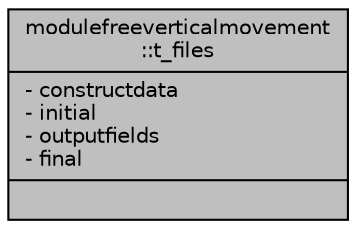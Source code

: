 digraph "modulefreeverticalmovement::t_files"
{
 // LATEX_PDF_SIZE
  edge [fontname="Helvetica",fontsize="10",labelfontname="Helvetica",labelfontsize="10"];
  node [fontname="Helvetica",fontsize="10",shape=record];
  Node1 [label="{modulefreeverticalmovement\l::t_files\n|- constructdata\l- initial\l- outputfields\l- final\l|}",height=0.2,width=0.4,color="black", fillcolor="grey75", style="filled", fontcolor="black",tooltip=" "];
}
